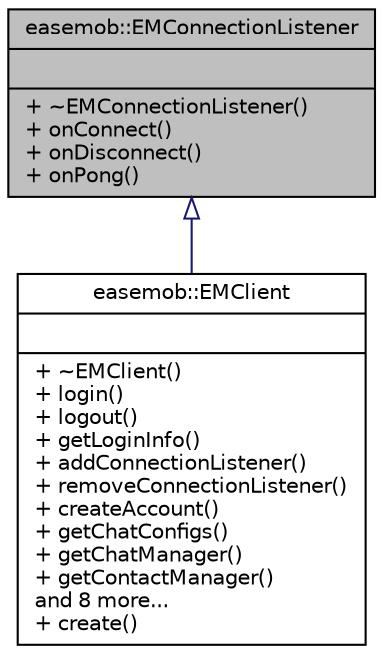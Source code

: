digraph "easemob::EMConnectionListener"
{
  edge [fontname="Helvetica",fontsize="10",labelfontname="Helvetica",labelfontsize="10"];
  node [fontname="Helvetica",fontsize="10",shape=record];
  Node1 [label="{easemob::EMConnectionListener\n||+ ~EMConnectionListener()\l+ onConnect()\l+ onDisconnect()\l+ onPong()\l}",height=0.2,width=0.4,color="black", fillcolor="grey75", style="filled" fontcolor="black"];
  Node1 -> Node2 [dir="back",color="midnightblue",fontsize="10",style="solid",arrowtail="onormal",fontname="Helvetica"];
  Node2 [label="{easemob::EMClient\n||+ ~EMClient()\l+ login()\l+ logout()\l+ getLoginInfo()\l+ addConnectionListener()\l+ removeConnectionListener()\l+ createAccount()\l+ getChatConfigs()\l+ getChatManager()\l+ getContactManager()\land 8 more...\l+ create()\l}",height=0.2,width=0.4,color="black", fillcolor="white", style="filled",URL="$classeasemob_1_1EMClient.html"];
}
